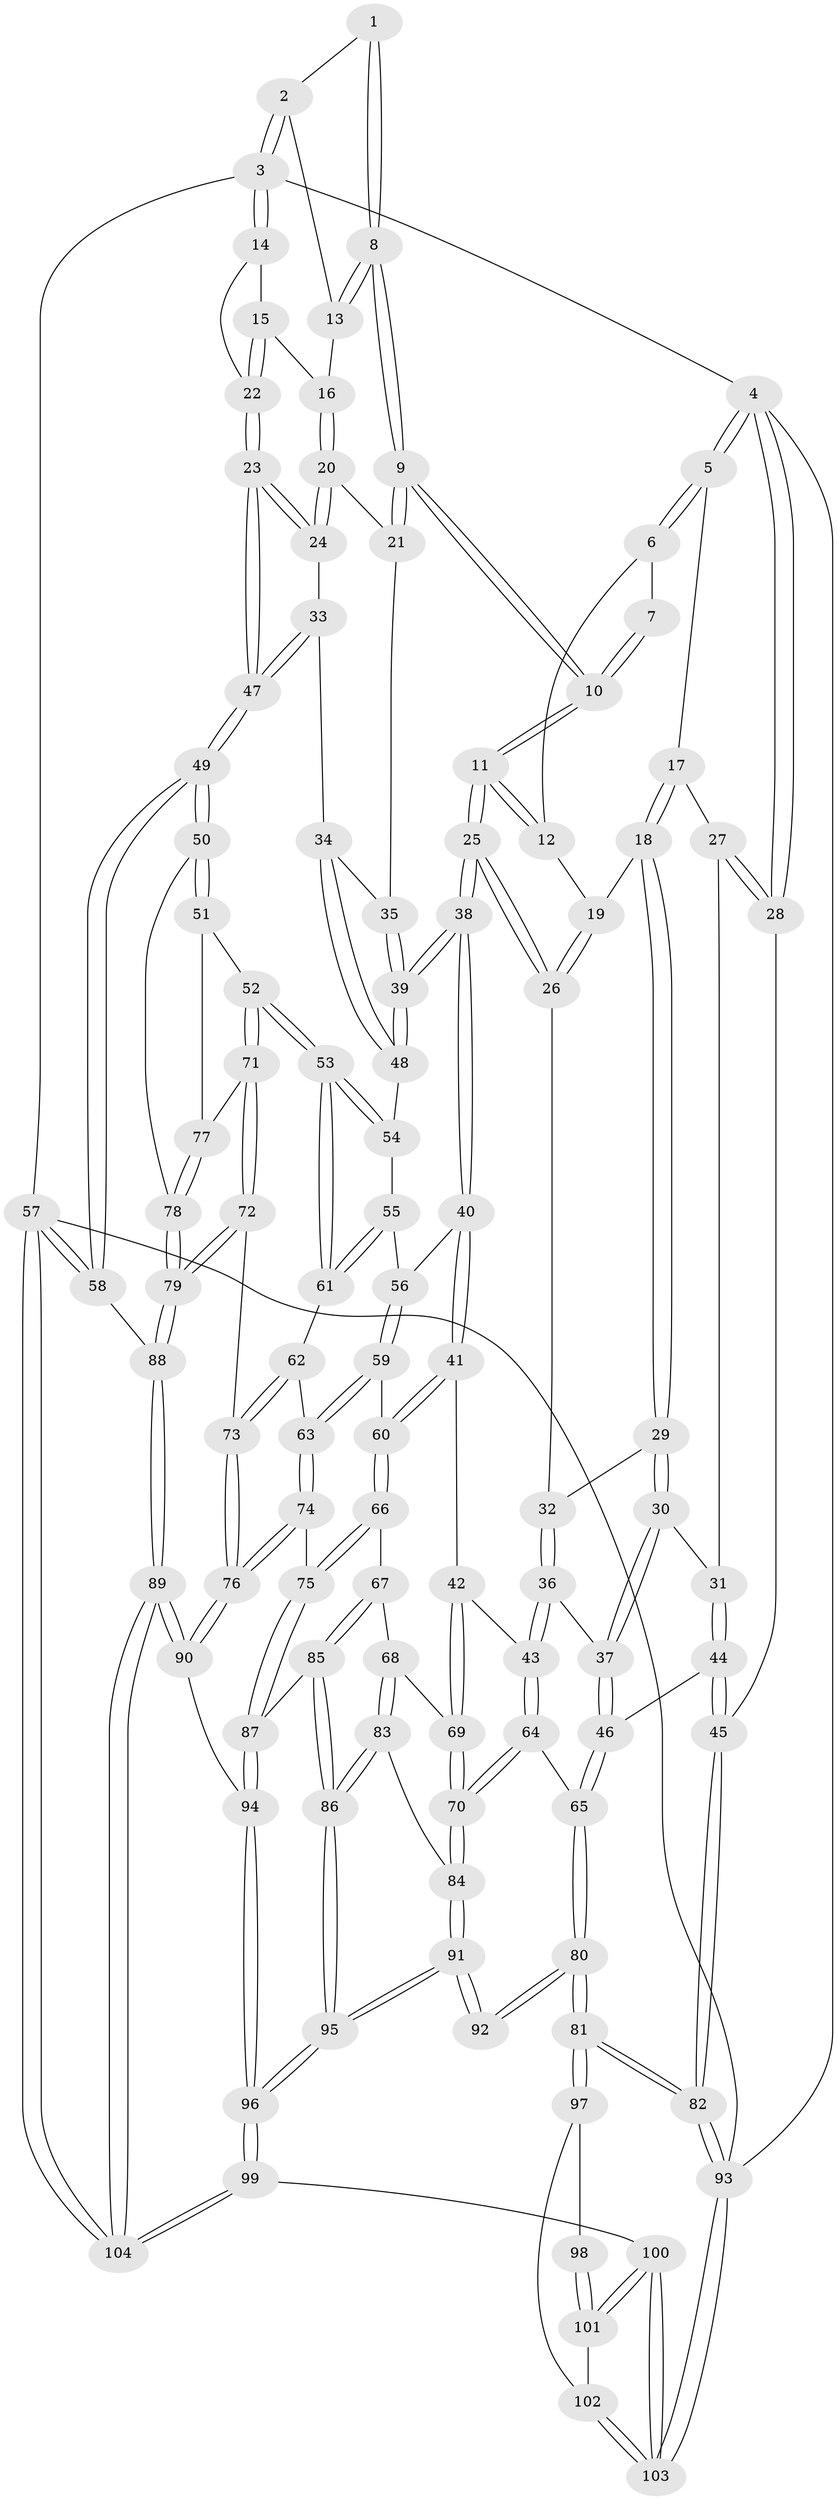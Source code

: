 // Generated by graph-tools (version 1.1) at 2025/03/03/09/25 03:03:26]
// undirected, 104 vertices, 257 edges
graph export_dot {
graph [start="1"]
  node [color=gray90,style=filled];
  1 [pos="+0.6650336555883511+0"];
  2 [pos="+0.8901356611032393+0"];
  3 [pos="+1+0"];
  4 [pos="+0+0"];
  5 [pos="+0+0"];
  6 [pos="+0.39635662967880286+0"];
  7 [pos="+0.5032205831492212+0"];
  8 [pos="+0.655385536366841+0.22241498282754094"];
  9 [pos="+0.628689637539102+0.2589498041421729"];
  10 [pos="+0.6040569916530117+0.27030005641656324"];
  11 [pos="+0.5893099872708202+0.2875630868574541"];
  12 [pos="+0.3953407709132444+0.1498439907928852"];
  13 [pos="+0.8325755281919165+0.05104586583194329"];
  14 [pos="+1+0"];
  15 [pos="+0.885126973420831+0.1938934479099822"];
  16 [pos="+0.8806546403393665+0.1936598297040713"];
  17 [pos="+0.15658333227845173+0.15720659053554314"];
  18 [pos="+0.22330535327120576+0.22024719050344496"];
  19 [pos="+0.31212854153442443+0.2153069437039402"];
  20 [pos="+0.8516682772983445+0.2832058705381218"];
  21 [pos="+0.8127291441155016+0.28911473603277377"];
  22 [pos="+1+0.3306743550628908"];
  23 [pos="+1+0.3813924576610153"];
  24 [pos="+0.932738696617512+0.36000712465953827"];
  25 [pos="+0.5447266529538745+0.41426315526151997"];
  26 [pos="+0.4189271297916169+0.3443142993394417"];
  27 [pos="+0.08813411887620407+0.3036001239241328"];
  28 [pos="+0+0.2245685122455013"];
  29 [pos="+0.22589645125655022+0.31102941119416916"];
  30 [pos="+0.19268972969621287+0.36131621211251225"];
  31 [pos="+0.09441432340108552+0.398249210312184"];
  32 [pos="+0.2802498537309905+0.34518405759088094"];
  33 [pos="+0.8545915240182624+0.4533333301121994"];
  34 [pos="+0.8530562236073072+0.45488581185333843"];
  35 [pos="+0.7910479577421587+0.3909487252279793"];
  36 [pos="+0.3267418956250707+0.5401371119198226"];
  37 [pos="+0.2810985111774079+0.5379658458002388"];
  38 [pos="+0.5454488562469513+0.4357024687574558"];
  39 [pos="+0.6042320439279316+0.4350547554614693"];
  40 [pos="+0.5429199549411616+0.4456233766309396"];
  41 [pos="+0.4842813003240269+0.5097399940968016"];
  42 [pos="+0.4220238302480197+0.5555704475746783"];
  43 [pos="+0.4087809040226517+0.5600619130795155"];
  44 [pos="+0+0.5715951755647111"];
  45 [pos="+0+0.5791190702711934"];
  46 [pos="+0.09877122473193992+0.5909215810876207"];
  47 [pos="+1+0.5739311655764504"];
  48 [pos="+0.8464401580735857+0.47043167816739917"];
  49 [pos="+1+0.6285151152583214"];
  50 [pos="+1+0.6435650354058733"];
  51 [pos="+0.9993557133685615+0.640981730666454"];
  52 [pos="+0.9664587156227954+0.6378737593798323"];
  53 [pos="+0.9555843836702698+0.6338432989611301"];
  54 [pos="+0.8503012045519224+0.517798980282881"];
  55 [pos="+0.7097673617715958+0.5801608784602289"];
  56 [pos="+0.6831852436034618+0.5684510796847845"];
  57 [pos="+1+1"];
  58 [pos="+1+0.7943138045813589"];
  59 [pos="+0.6459217539765789+0.7114680345038704"];
  60 [pos="+0.6150371610093044+0.7238177452137784"];
  61 [pos="+0.7743459057061376+0.6702711117716887"];
  62 [pos="+0.7621860576568047+0.7065754931403795"];
  63 [pos="+0.7151764039608364+0.7316896582321776"];
  64 [pos="+0.3302347423448057+0.7580274578097211"];
  65 [pos="+0.22986401095697648+0.7624957653231178"];
  66 [pos="+0.5863675436876219+0.7776557590389883"];
  67 [pos="+0.5822133639189402+0.7788259907880162"];
  68 [pos="+0.5252148871883587+0.7734202159599453"];
  69 [pos="+0.511772963752725+0.7534511072847945"];
  70 [pos="+0.3428079555319927+0.7836646248912257"];
  71 [pos="+0.8499301470977407+0.7773987467997837"];
  72 [pos="+0.8194706339256671+0.7929127815744195"];
  73 [pos="+0.813694630975558+0.7949985405692506"];
  74 [pos="+0.6867556258632465+0.8389127963003192"];
  75 [pos="+0.6703856972663175+0.8361072807710033"];
  76 [pos="+0.7710360048075802+0.9115538118641592"];
  77 [pos="+0.89473124997828+0.8003688723893576"];
  78 [pos="+0.9203242935558141+0.8262615641790741"];
  79 [pos="+0.9191077906378101+0.8445597973102923"];
  80 [pos="+0.19412854345663338+0.8088439013869652"];
  81 [pos="+0+0.7309048926946022"];
  82 [pos="+0+0.7249406825372882"];
  83 [pos="+0.5043856053066585+0.8004605198279933"];
  84 [pos="+0.3569123356915036+0.8219292430950491"];
  85 [pos="+0.5640169612024646+0.8923434577443471"];
  86 [pos="+0.4941313532359578+0.9155506993594781"];
  87 [pos="+0.5948058662785378+0.901435847728237"];
  88 [pos="+0.925425402763248+0.9010836022839919"];
  89 [pos="+0.8113238115348212+1"];
  90 [pos="+0.7995672680449437+1"];
  91 [pos="+0.3637613092278352+1"];
  92 [pos="+0.1852842068007723+0.8782858615941712"];
  93 [pos="+0+1"];
  94 [pos="+0.6187427733073491+0.9439700158992176"];
  95 [pos="+0.37604032858534336+1"];
  96 [pos="+0.37914273946621724+1"];
  97 [pos="+0.11144565188042772+0.8969539326619915"];
  98 [pos="+0.1613231714379417+0.8874023582665533"];
  99 [pos="+0.3729854653294456+1"];
  100 [pos="+0.3290406743799046+1"];
  101 [pos="+0.15920164123480893+0.9864684215377065"];
  102 [pos="+0.10097803633980043+0.9425574106785068"];
  103 [pos="+0+1"];
  104 [pos="+0.8375753401724227+1"];
  1 -- 2;
  1 -- 8;
  1 -- 8;
  2 -- 3;
  2 -- 3;
  2 -- 13;
  3 -- 4;
  3 -- 14;
  3 -- 14;
  3 -- 57;
  4 -- 5;
  4 -- 5;
  4 -- 28;
  4 -- 28;
  4 -- 93;
  5 -- 6;
  5 -- 6;
  5 -- 17;
  6 -- 7;
  6 -- 12;
  7 -- 10;
  7 -- 10;
  8 -- 9;
  8 -- 9;
  8 -- 13;
  8 -- 13;
  9 -- 10;
  9 -- 10;
  9 -- 21;
  9 -- 21;
  10 -- 11;
  10 -- 11;
  11 -- 12;
  11 -- 12;
  11 -- 25;
  11 -- 25;
  12 -- 19;
  13 -- 16;
  14 -- 15;
  14 -- 22;
  15 -- 16;
  15 -- 22;
  15 -- 22;
  16 -- 20;
  16 -- 20;
  17 -- 18;
  17 -- 18;
  17 -- 27;
  18 -- 19;
  18 -- 29;
  18 -- 29;
  19 -- 26;
  19 -- 26;
  20 -- 21;
  20 -- 24;
  20 -- 24;
  21 -- 35;
  22 -- 23;
  22 -- 23;
  23 -- 24;
  23 -- 24;
  23 -- 47;
  23 -- 47;
  24 -- 33;
  25 -- 26;
  25 -- 26;
  25 -- 38;
  25 -- 38;
  26 -- 32;
  27 -- 28;
  27 -- 28;
  27 -- 31;
  28 -- 45;
  29 -- 30;
  29 -- 30;
  29 -- 32;
  30 -- 31;
  30 -- 37;
  30 -- 37;
  31 -- 44;
  31 -- 44;
  32 -- 36;
  32 -- 36;
  33 -- 34;
  33 -- 47;
  33 -- 47;
  34 -- 35;
  34 -- 48;
  34 -- 48;
  35 -- 39;
  35 -- 39;
  36 -- 37;
  36 -- 43;
  36 -- 43;
  37 -- 46;
  37 -- 46;
  38 -- 39;
  38 -- 39;
  38 -- 40;
  38 -- 40;
  39 -- 48;
  39 -- 48;
  40 -- 41;
  40 -- 41;
  40 -- 56;
  41 -- 42;
  41 -- 60;
  41 -- 60;
  42 -- 43;
  42 -- 69;
  42 -- 69;
  43 -- 64;
  43 -- 64;
  44 -- 45;
  44 -- 45;
  44 -- 46;
  45 -- 82;
  45 -- 82;
  46 -- 65;
  46 -- 65;
  47 -- 49;
  47 -- 49;
  48 -- 54;
  49 -- 50;
  49 -- 50;
  49 -- 58;
  49 -- 58;
  50 -- 51;
  50 -- 51;
  50 -- 78;
  51 -- 52;
  51 -- 77;
  52 -- 53;
  52 -- 53;
  52 -- 71;
  52 -- 71;
  53 -- 54;
  53 -- 54;
  53 -- 61;
  53 -- 61;
  54 -- 55;
  55 -- 56;
  55 -- 61;
  55 -- 61;
  56 -- 59;
  56 -- 59;
  57 -- 58;
  57 -- 58;
  57 -- 104;
  57 -- 104;
  57 -- 93;
  58 -- 88;
  59 -- 60;
  59 -- 63;
  59 -- 63;
  60 -- 66;
  60 -- 66;
  61 -- 62;
  62 -- 63;
  62 -- 73;
  62 -- 73;
  63 -- 74;
  63 -- 74;
  64 -- 65;
  64 -- 70;
  64 -- 70;
  65 -- 80;
  65 -- 80;
  66 -- 67;
  66 -- 75;
  66 -- 75;
  67 -- 68;
  67 -- 85;
  67 -- 85;
  68 -- 69;
  68 -- 83;
  68 -- 83;
  69 -- 70;
  69 -- 70;
  70 -- 84;
  70 -- 84;
  71 -- 72;
  71 -- 72;
  71 -- 77;
  72 -- 73;
  72 -- 79;
  72 -- 79;
  73 -- 76;
  73 -- 76;
  74 -- 75;
  74 -- 76;
  74 -- 76;
  75 -- 87;
  75 -- 87;
  76 -- 90;
  76 -- 90;
  77 -- 78;
  77 -- 78;
  78 -- 79;
  78 -- 79;
  79 -- 88;
  79 -- 88;
  80 -- 81;
  80 -- 81;
  80 -- 92;
  80 -- 92;
  81 -- 82;
  81 -- 82;
  81 -- 97;
  81 -- 97;
  82 -- 93;
  82 -- 93;
  83 -- 84;
  83 -- 86;
  83 -- 86;
  84 -- 91;
  84 -- 91;
  85 -- 86;
  85 -- 86;
  85 -- 87;
  86 -- 95;
  86 -- 95;
  87 -- 94;
  87 -- 94;
  88 -- 89;
  88 -- 89;
  89 -- 90;
  89 -- 90;
  89 -- 104;
  89 -- 104;
  90 -- 94;
  91 -- 92;
  91 -- 92;
  91 -- 95;
  91 -- 95;
  93 -- 103;
  93 -- 103;
  94 -- 96;
  94 -- 96;
  95 -- 96;
  95 -- 96;
  96 -- 99;
  96 -- 99;
  97 -- 98;
  97 -- 102;
  98 -- 101;
  98 -- 101;
  99 -- 100;
  99 -- 104;
  99 -- 104;
  100 -- 101;
  100 -- 101;
  100 -- 103;
  100 -- 103;
  101 -- 102;
  102 -- 103;
  102 -- 103;
}

